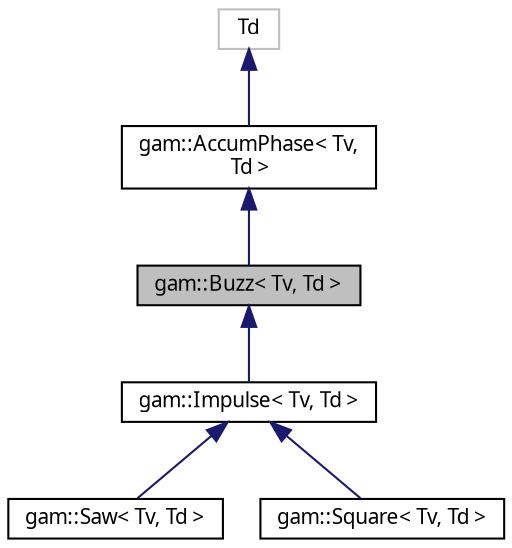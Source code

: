 digraph "gam::Buzz&lt; Tv, Td &gt;"
{
 // LATEX_PDF_SIZE
  bgcolor="transparent";
  edge [fontname="FreeSans.ttf",fontsize="10",labelfontname="FreeSans.ttf",labelfontsize="10"];
  node [fontname="FreeSans.ttf",fontsize="10",shape=record];
  Node1 [label="gam::Buzz\< Tv, Td \>",height=0.2,width=0.4,color="black", fillcolor="grey75", style="filled", fontcolor="black",tooltip="Sum of cosine waves."];
  Node2 -> Node1 [dir="back",color="midnightblue",fontsize="10",style="solid",fontname="FreeSans.ttf"];
  Node2 [label="gam::AccumPhase\< Tv,\l Td \>",height=0.2,width=0.4,color="black",URL="$classgam_1_1_accum_phase.html",tooltip="Floating-point phase accumulator with output in [-A, A)"];
  Node3 -> Node2 [dir="back",color="midnightblue",fontsize="10",style="solid",fontname="FreeSans.ttf"];
  Node3 [label="Td",height=0.2,width=0.4,color="grey75",tooltip=" "];
  Node1 -> Node4 [dir="back",color="midnightblue",fontsize="10",style="solid",fontname="FreeSans.ttf"];
  Node4 [label="gam::Impulse\< Tv, Td \>",height=0.2,width=0.4,color="black",URL="$structgam_1_1_impulse.html",tooltip="Band-limited impulse train."];
  Node4 -> Node5 [dir="back",color="midnightblue",fontsize="10",style="solid",fontname="FreeSans.ttf"];
  Node5 [label="gam::Saw\< Tv, Td \>",height=0.2,width=0.4,color="black",URL="$structgam_1_1_saw.html",tooltip="Band-limited saw wave."];
  Node4 -> Node6 [dir="back",color="midnightblue",fontsize="10",style="solid",fontname="FreeSans.ttf"];
  Node6 [label="gam::Square\< Tv, Td \>",height=0.2,width=0.4,color="black",URL="$structgam_1_1_square.html",tooltip="Band-limited square wave."];
}
